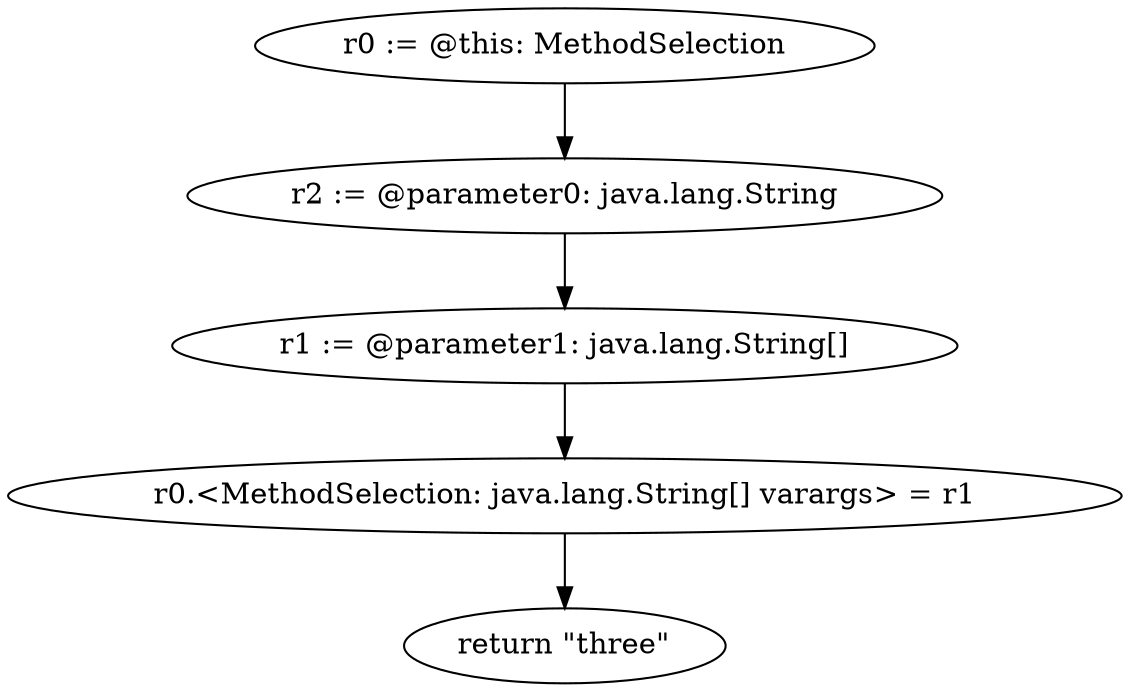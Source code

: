 digraph "unitGraph" {
    "r0 := @this: MethodSelection"
    "r2 := @parameter0: java.lang.String"
    "r1 := @parameter1: java.lang.String[]"
    "r0.<MethodSelection: java.lang.String[] varargs> = r1"
    "return \"three\""
    "r0 := @this: MethodSelection"->"r2 := @parameter0: java.lang.String";
    "r2 := @parameter0: java.lang.String"->"r1 := @parameter1: java.lang.String[]";
    "r1 := @parameter1: java.lang.String[]"->"r0.<MethodSelection: java.lang.String[] varargs> = r1";
    "r0.<MethodSelection: java.lang.String[] varargs> = r1"->"return \"three\"";
}
